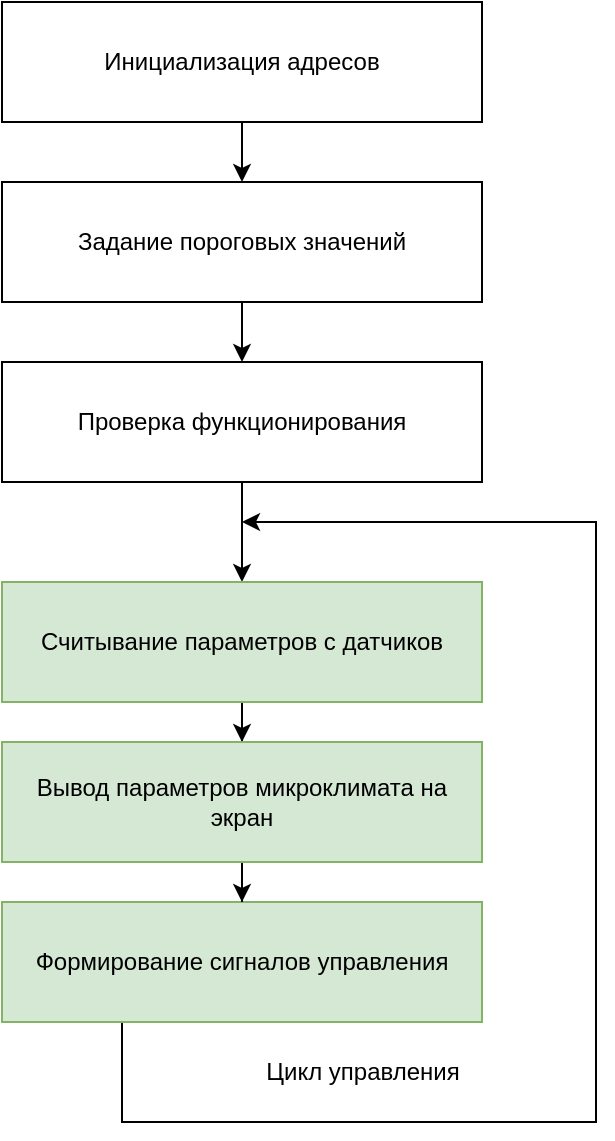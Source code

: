 <mxfile version="20.7.4" type="device"><diagram id="ACfMKV7YfWTL3yqeA2TG" name="Страница 1"><mxGraphModel dx="1219" dy="713" grid="1" gridSize="10" guides="1" tooltips="1" connect="1" arrows="1" fold="1" page="1" pageScale="1" pageWidth="827" pageHeight="1169" math="0" shadow="0"><root><mxCell id="0"/><mxCell id="1" parent="0"/><mxCell id="_yp8h2o3TWJzAwtKs18n-6" style="edgeStyle=orthogonalEdgeStyle;rounded=0;orthogonalLoop=1;jettySize=auto;html=1;entryX=0.5;entryY=0;entryDx=0;entryDy=0;" edge="1" parent="1" source="_yp8h2o3TWJzAwtKs18n-1" target="_yp8h2o3TWJzAwtKs18n-2"><mxGeometry relative="1" as="geometry"/></mxCell><mxCell id="_yp8h2o3TWJzAwtKs18n-1" value="Инициализация адресов" style="rounded=0;whiteSpace=wrap;html=1;" vertex="1" parent="1"><mxGeometry x="353" y="40" width="240" height="60" as="geometry"/></mxCell><mxCell id="_yp8h2o3TWJzAwtKs18n-7" style="edgeStyle=orthogonalEdgeStyle;rounded=0;orthogonalLoop=1;jettySize=auto;html=1;entryX=0.5;entryY=0;entryDx=0;entryDy=0;" edge="1" parent="1" source="_yp8h2o3TWJzAwtKs18n-2" target="_yp8h2o3TWJzAwtKs18n-3"><mxGeometry relative="1" as="geometry"/></mxCell><mxCell id="_yp8h2o3TWJzAwtKs18n-2" value="Задание пороговых значений" style="rounded=0;whiteSpace=wrap;html=1;" vertex="1" parent="1"><mxGeometry x="353" y="130" width="240" height="60" as="geometry"/></mxCell><mxCell id="_yp8h2o3TWJzAwtKs18n-8" style="edgeStyle=orthogonalEdgeStyle;rounded=0;orthogonalLoop=1;jettySize=auto;html=1;entryX=0.5;entryY=0;entryDx=0;entryDy=0;" edge="1" parent="1" source="_yp8h2o3TWJzAwtKs18n-3" target="_yp8h2o3TWJzAwtKs18n-4"><mxGeometry relative="1" as="geometry"/></mxCell><mxCell id="_yp8h2o3TWJzAwtKs18n-3" value="Проверка функционирования" style="rounded=0;whiteSpace=wrap;html=1;" vertex="1" parent="1"><mxGeometry x="353" y="220" width="240" height="60" as="geometry"/></mxCell><mxCell id="_yp8h2o3TWJzAwtKs18n-11" style="edgeStyle=orthogonalEdgeStyle;rounded=0;orthogonalLoop=1;jettySize=auto;html=1;entryX=0.5;entryY=0;entryDx=0;entryDy=0;" edge="1" parent="1" source="_yp8h2o3TWJzAwtKs18n-4" target="_yp8h2o3TWJzAwtKs18n-10"><mxGeometry relative="1" as="geometry"/></mxCell><mxCell id="_yp8h2o3TWJzAwtKs18n-4" value="Считывание параметров с датчиков" style="rounded=0;whiteSpace=wrap;html=1;fillColor=#d5e8d4;strokeColor=#82b366;" vertex="1" parent="1"><mxGeometry x="353" y="330" width="240" height="60" as="geometry"/></mxCell><mxCell id="_yp8h2o3TWJzAwtKs18n-13" style="edgeStyle=orthogonalEdgeStyle;rounded=0;orthogonalLoop=1;jettySize=auto;html=1;exitX=0.5;exitY=1;exitDx=0;exitDy=0;" edge="1" parent="1" source="_yp8h2o3TWJzAwtKs18n-5"><mxGeometry relative="1" as="geometry"><mxPoint x="473" y="300" as="targetPoint"/><Array as="points"><mxPoint x="413" y="550"/><mxPoint x="413" y="600"/><mxPoint x="650" y="600"/><mxPoint x="650" y="300"/></Array></mxGeometry></mxCell><mxCell id="_yp8h2o3TWJzAwtKs18n-5" value="Формирование сигналов управления" style="rounded=0;whiteSpace=wrap;html=1;fillColor=#d5e8d4;strokeColor=#82b366;" vertex="1" parent="1"><mxGeometry x="353" y="490" width="240" height="60" as="geometry"/></mxCell><mxCell id="_yp8h2o3TWJzAwtKs18n-12" style="edgeStyle=orthogonalEdgeStyle;rounded=0;orthogonalLoop=1;jettySize=auto;html=1;entryX=0.5;entryY=0;entryDx=0;entryDy=0;" edge="1" parent="1" source="_yp8h2o3TWJzAwtKs18n-10" target="_yp8h2o3TWJzAwtKs18n-5"><mxGeometry relative="1" as="geometry"/></mxCell><mxCell id="_yp8h2o3TWJzAwtKs18n-10" value="Вывод параметров микроклимата на экран" style="rounded=0;whiteSpace=wrap;html=1;fillColor=#d5e8d4;strokeColor=#82b366;" vertex="1" parent="1"><mxGeometry x="353" y="410" width="240" height="60" as="geometry"/></mxCell><mxCell id="_yp8h2o3TWJzAwtKs18n-14" value="Цикл управления" style="text;html=1;align=center;verticalAlign=middle;resizable=0;points=[];autosize=1;strokeColor=none;fillColor=none;" vertex="1" parent="1"><mxGeometry x="473" y="560" width="120" height="30" as="geometry"/></mxCell></root></mxGraphModel></diagram></mxfile>